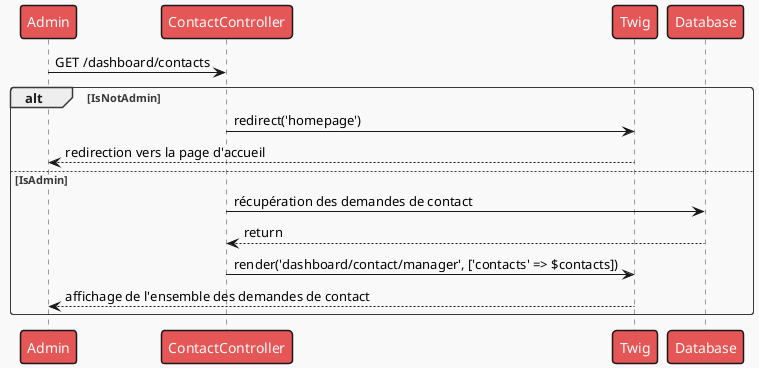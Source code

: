 @startuml

!theme mars

Person as "Admin" -> ContactController : GET /dashboard/contacts

alt IsNotAdmin
    ContactController -> Twig : redirect('homepage')
    Twig --> Person : redirection vers la page d'accueil
else IsAdmin
    ContactController -> Database : récupération des demandes de contact
    Database --> ContactController : return
    ContactController -> Twig : render('dashboard/contact/manager', ['contacts' => $contacts])
    Twig --> Person : affichage de l'ensemble des demandes de contact
end

@enduml